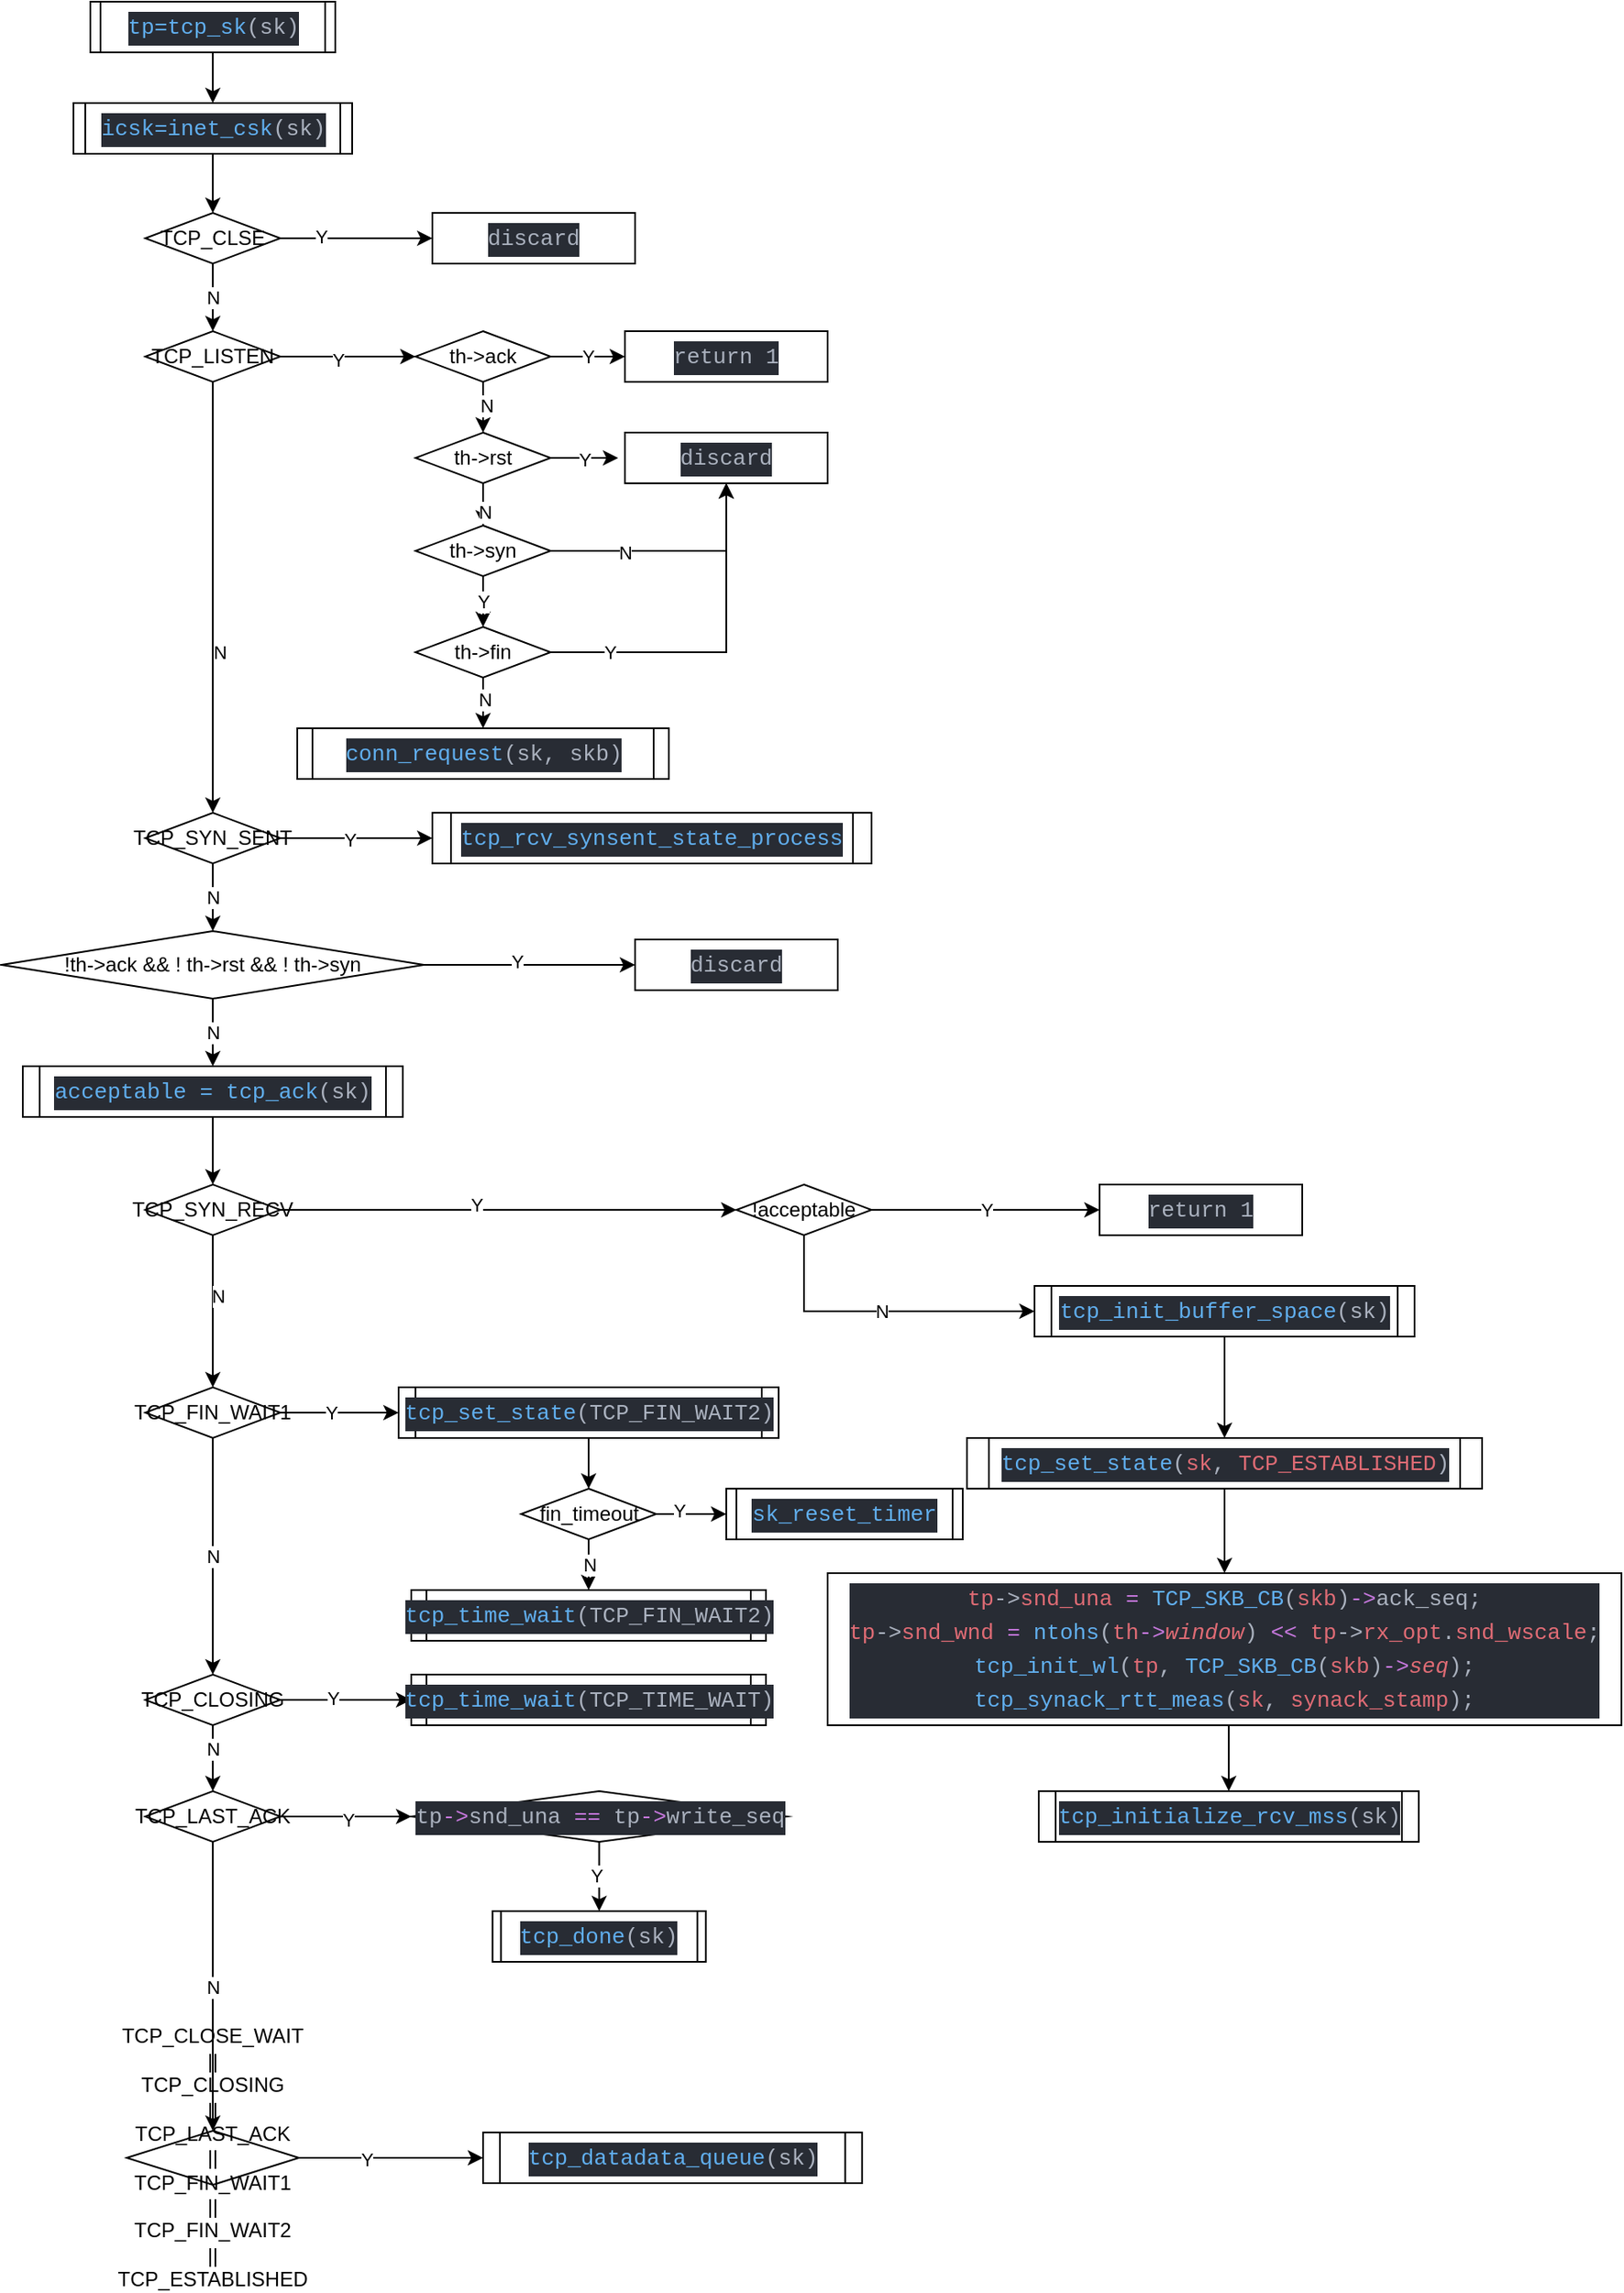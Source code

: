 <mxfile version="13.1.3">
    <diagram id="6hGFLwfOUW9BJ-s0fimq" name="Page-1">
        <mxGraphModel dx="1518" dy="785" grid="1" gridSize="10" guides="1" tooltips="1" connect="1" arrows="1" fold="1" page="1" pageScale="1" pageWidth="827" pageHeight="1169" math="0" shadow="0">
            <root>
                <mxCell id="0"/>
                <mxCell id="1" parent="0"/>
                <mxCell id="4" style="edgeStyle=orthogonalEdgeStyle;rounded=0;orthogonalLoop=1;jettySize=auto;html=1;exitX=1;exitY=0.5;exitDx=0;exitDy=0;entryX=0;entryY=0.5;entryDx=0;entryDy=0;" edge="1" parent="1" source="2" target="3">
                    <mxGeometry relative="1" as="geometry"/>
                </mxCell>
                <mxCell id="5" value="Y" style="edgeLabel;html=1;align=center;verticalAlign=middle;resizable=0;points=[];" vertex="1" connectable="0" parent="4">
                    <mxGeometry x="-0.467" y="1" relative="1" as="geometry">
                        <mxPoint as="offset"/>
                    </mxGeometry>
                </mxCell>
                <mxCell id="39" value="N" style="edgeStyle=orthogonalEdgeStyle;rounded=0;orthogonalLoop=1;jettySize=auto;html=1;exitX=0.5;exitY=1;exitDx=0;exitDy=0;" edge="1" parent="1" source="2" target="6">
                    <mxGeometry relative="1" as="geometry"/>
                </mxCell>
                <mxCell id="2" value="TCP_CLSE" style="rhombus;whiteSpace=wrap;html=1;" vertex="1" parent="1">
                    <mxGeometry x="70" y="185" width="80" height="30" as="geometry"/>
                </mxCell>
                <mxCell id="3" value="&lt;div style=&quot;color: rgb(171 , 178 , 191) ; background-color: rgb(40 , 44 , 52) ; font-family: &amp;#34;monaco&amp;#34; , &amp;#34;menlo&amp;#34; , &amp;#34;monaco&amp;#34; , &amp;#34;courier new&amp;#34; , monospace ; font-size: 13px ; line-height: 20px&quot;&gt;discard&lt;/div&gt;" style="rounded=0;whiteSpace=wrap;html=1;" vertex="1" parent="1">
                    <mxGeometry x="240" y="185" width="120" height="30" as="geometry"/>
                </mxCell>
                <mxCell id="8" style="edgeStyle=orthogonalEdgeStyle;rounded=0;orthogonalLoop=1;jettySize=auto;html=1;exitX=1;exitY=0.5;exitDx=0;exitDy=0;entryX=0;entryY=0.5;entryDx=0;entryDy=0;" edge="1" parent="1" source="6" target="7">
                    <mxGeometry relative="1" as="geometry"/>
                </mxCell>
                <mxCell id="40" value="Y" style="edgeLabel;html=1;align=center;verticalAlign=middle;resizable=0;points=[];" vertex="1" connectable="0" parent="8">
                    <mxGeometry x="-0.15" y="-2" relative="1" as="geometry">
                        <mxPoint as="offset"/>
                    </mxGeometry>
                </mxCell>
                <mxCell id="44" style="edgeStyle=orthogonalEdgeStyle;rounded=0;orthogonalLoop=1;jettySize=auto;html=1;exitX=0.5;exitY=1;exitDx=0;exitDy=0;" edge="1" parent="1" source="6" target="43">
                    <mxGeometry relative="1" as="geometry"/>
                </mxCell>
                <mxCell id="45" value="N" style="edgeLabel;html=1;align=center;verticalAlign=middle;resizable=0;points=[];" vertex="1" connectable="0" parent="44">
                    <mxGeometry x="0.251" y="4" relative="1" as="geometry">
                        <mxPoint as="offset"/>
                    </mxGeometry>
                </mxCell>
                <mxCell id="6" value="TCP_LISTEN" style="rhombus;whiteSpace=wrap;html=1;" vertex="1" parent="1">
                    <mxGeometry x="70" y="255" width="80" height="30" as="geometry"/>
                </mxCell>
                <mxCell id="11" style="edgeStyle=orthogonalEdgeStyle;rounded=0;orthogonalLoop=1;jettySize=auto;html=1;exitX=0.5;exitY=1;exitDx=0;exitDy=0;" edge="1" parent="1" source="7" target="9">
                    <mxGeometry relative="1" as="geometry"/>
                </mxCell>
                <mxCell id="12" value="N" style="edgeLabel;html=1;align=center;verticalAlign=middle;resizable=0;points=[];" vertex="1" connectable="0" parent="11">
                    <mxGeometry x="0.36" y="2" relative="1" as="geometry">
                        <mxPoint as="offset"/>
                    </mxGeometry>
                </mxCell>
                <mxCell id="20" value="Y" style="edgeStyle=orthogonalEdgeStyle;rounded=0;orthogonalLoop=1;jettySize=auto;html=1;exitX=1;exitY=0.5;exitDx=0;exitDy=0;entryX=0;entryY=0.5;entryDx=0;entryDy=0;" edge="1" parent="1" source="7" target="19">
                    <mxGeometry relative="1" as="geometry"/>
                </mxCell>
                <mxCell id="7" value="th-&amp;gt;ack" style="rhombus;whiteSpace=wrap;html=1;" vertex="1" parent="1">
                    <mxGeometry x="230" y="255" width="80" height="30" as="geometry"/>
                </mxCell>
                <mxCell id="14" style="edgeStyle=orthogonalEdgeStyle;rounded=0;orthogonalLoop=1;jettySize=auto;html=1;exitX=0.5;exitY=1;exitDx=0;exitDy=0;entryX=0.5;entryY=0;entryDx=0;entryDy=0;" edge="1" parent="1" source="9" target="16">
                    <mxGeometry relative="1" as="geometry">
                        <mxPoint x="270" y="375" as="targetPoint"/>
                    </mxGeometry>
                </mxCell>
                <mxCell id="15" value="N" style="edgeLabel;html=1;align=center;verticalAlign=middle;resizable=0;points=[];" vertex="1" connectable="0" parent="14">
                    <mxGeometry x="0.36" y="1" relative="1" as="geometry">
                        <mxPoint as="offset"/>
                    </mxGeometry>
                </mxCell>
                <mxCell id="22" value="Y" style="edgeStyle=orthogonalEdgeStyle;rounded=0;orthogonalLoop=1;jettySize=auto;html=1;exitX=1;exitY=0.5;exitDx=0;exitDy=0;" edge="1" parent="1" source="9">
                    <mxGeometry relative="1" as="geometry">
                        <mxPoint x="350" y="330" as="targetPoint"/>
                    </mxGeometry>
                </mxCell>
                <mxCell id="9" value="th-&amp;gt;rst" style="rhombus;whiteSpace=wrap;html=1;" vertex="1" parent="1">
                    <mxGeometry x="230" y="315" width="80" height="30" as="geometry"/>
                </mxCell>
                <mxCell id="23" value="" style="edgeStyle=orthogonalEdgeStyle;rounded=0;orthogonalLoop=1;jettySize=auto;html=1;exitX=1;exitY=0.5;exitDx=0;exitDy=0;" edge="1" parent="1" source="16" target="21">
                    <mxGeometry relative="1" as="geometry"/>
                </mxCell>
                <mxCell id="29" value="N" style="edgeLabel;html=1;align=center;verticalAlign=middle;resizable=0;points=[];" vertex="1" connectable="0" parent="23">
                    <mxGeometry x="-0.397" y="-1" relative="1" as="geometry">
                        <mxPoint as="offset"/>
                    </mxGeometry>
                </mxCell>
                <mxCell id="26" value="Y" style="edgeStyle=orthogonalEdgeStyle;rounded=0;orthogonalLoop=1;jettySize=auto;html=1;exitX=0.5;exitY=1;exitDx=0;exitDy=0;entryX=0.5;entryY=0;entryDx=0;entryDy=0;" edge="1" parent="1" source="16" target="24">
                    <mxGeometry relative="1" as="geometry"/>
                </mxCell>
                <mxCell id="16" value="th-&amp;gt;syn" style="rhombus;whiteSpace=wrap;html=1;" vertex="1" parent="1">
                    <mxGeometry x="230" y="370" width="80" height="30" as="geometry"/>
                </mxCell>
                <mxCell id="19" value="&lt;div style=&quot;color: rgb(171 , 178 , 191) ; background-color: rgb(40 , 44 , 52) ; font-family: &amp;#34;monaco&amp;#34; , &amp;#34;menlo&amp;#34; , &amp;#34;monaco&amp;#34; , &amp;#34;courier new&amp;#34; , monospace ; font-size: 13px ; line-height: 20px&quot;&gt;return 1&lt;/div&gt;" style="rounded=0;whiteSpace=wrap;html=1;" vertex="1" parent="1">
                    <mxGeometry x="354" y="255" width="120" height="30" as="geometry"/>
                </mxCell>
                <mxCell id="21" value="&lt;div style=&quot;color: rgb(171 , 178 , 191) ; background-color: rgb(40 , 44 , 52) ; font-family: &amp;#34;monaco&amp;#34; , &amp;#34;menlo&amp;#34; , &amp;#34;monaco&amp;#34; , &amp;#34;courier new&amp;#34; , monospace ; font-size: 13px ; line-height: 20px&quot;&gt;discard&lt;/div&gt;" style="rounded=0;whiteSpace=wrap;html=1;" vertex="1" parent="1">
                    <mxGeometry x="354" y="315" width="120" height="30" as="geometry"/>
                </mxCell>
                <mxCell id="27" style="edgeStyle=orthogonalEdgeStyle;rounded=0;orthogonalLoop=1;jettySize=auto;html=1;exitX=1;exitY=0.5;exitDx=0;exitDy=0;entryX=0.5;entryY=1;entryDx=0;entryDy=0;" edge="1" parent="1" source="24" target="21">
                    <mxGeometry relative="1" as="geometry">
                        <mxPoint x="410" y="365" as="targetPoint"/>
                    </mxGeometry>
                </mxCell>
                <mxCell id="28" value="Y" style="edgeLabel;html=1;align=center;verticalAlign=middle;resizable=0;points=[];" vertex="1" connectable="0" parent="27">
                    <mxGeometry x="-0.298" y="2" relative="1" as="geometry">
                        <mxPoint x="-37" y="2" as="offset"/>
                    </mxGeometry>
                </mxCell>
                <mxCell id="32" style="edgeStyle=orthogonalEdgeStyle;rounded=0;orthogonalLoop=1;jettySize=auto;html=1;exitX=0.5;exitY=1;exitDx=0;exitDy=0;entryX=0.5;entryY=0;entryDx=0;entryDy=0;" edge="1" parent="1" source="24" target="31">
                    <mxGeometry relative="1" as="geometry"/>
                </mxCell>
                <mxCell id="41" value="N" style="edgeLabel;html=1;align=center;verticalAlign=middle;resizable=0;points=[];" vertex="1" connectable="0" parent="32">
                    <mxGeometry x="-0.133" y="1" relative="1" as="geometry">
                        <mxPoint as="offset"/>
                    </mxGeometry>
                </mxCell>
                <mxCell id="24" value="th-&amp;gt;fin" style="rhombus;whiteSpace=wrap;html=1;" vertex="1" parent="1">
                    <mxGeometry x="230" y="430" width="80" height="30" as="geometry"/>
                </mxCell>
                <mxCell id="31" value="&lt;div style=&quot;color: rgb(171 , 178 , 191) ; background-color: rgb(40 , 44 , 52) ; font-family: &amp;#34;monaco&amp;#34; , &amp;#34;menlo&amp;#34; , &amp;#34;monaco&amp;#34; , &amp;#34;courier new&amp;#34; , monospace ; font-size: 13px ; line-height: 20px&quot;&gt;&lt;span style=&quot;color: #61afef&quot;&gt;conn_request&lt;/span&gt;(sk, skb)&lt;/div&gt;" style="shape=process;whiteSpace=wrap;html=1;backgroundOutline=1;size=0.043;" vertex="1" parent="1">
                    <mxGeometry x="160" y="490" width="220" height="30" as="geometry"/>
                </mxCell>
                <mxCell id="37" style="edgeStyle=orthogonalEdgeStyle;rounded=0;orthogonalLoop=1;jettySize=auto;html=1;exitX=0.5;exitY=1;exitDx=0;exitDy=0;entryX=0.5;entryY=0;entryDx=0;entryDy=0;" edge="1" parent="1" source="33" target="34">
                    <mxGeometry relative="1" as="geometry"/>
                </mxCell>
                <mxCell id="33" value="&lt;div style=&quot;color: rgb(171 , 178 , 191) ; background-color: rgb(40 , 44 , 52) ; font-family: &amp;#34;monaco&amp;#34; , &amp;#34;menlo&amp;#34; , &amp;#34;monaco&amp;#34; , &amp;#34;courier new&amp;#34; , monospace ; font-size: 13px ; line-height: 20px&quot;&gt;&lt;div style=&quot;font-family: &amp;#34;monaco&amp;#34; , &amp;#34;menlo&amp;#34; , &amp;#34;monaco&amp;#34; , &amp;#34;courier new&amp;#34; , monospace ; line-height: 20px&quot;&gt;&lt;span style=&quot;color: #61afef&quot;&gt;tp=tcp_sk&lt;/span&gt;(sk)&lt;/div&gt;&lt;/div&gt;" style="shape=process;whiteSpace=wrap;html=1;backgroundOutline=1;size=0.043;" vertex="1" parent="1">
                    <mxGeometry x="37.5" y="60" width="145" height="30" as="geometry"/>
                </mxCell>
                <mxCell id="38" style="edgeStyle=orthogonalEdgeStyle;rounded=0;orthogonalLoop=1;jettySize=auto;html=1;exitX=0.5;exitY=1;exitDx=0;exitDy=0;entryX=0.5;entryY=0;entryDx=0;entryDy=0;" edge="1" parent="1" source="34" target="2">
                    <mxGeometry relative="1" as="geometry"/>
                </mxCell>
                <mxCell id="34" value="&lt;div style=&quot;color: rgb(171 , 178 , 191) ; background-color: rgb(40 , 44 , 52) ; font-family: &amp;#34;monaco&amp;#34; , &amp;#34;menlo&amp;#34; , &amp;#34;monaco&amp;#34; , &amp;#34;courier new&amp;#34; , monospace ; font-size: 13px ; line-height: 20px&quot;&gt;&lt;div style=&quot;font-family: &amp;#34;monaco&amp;#34; , &amp;#34;menlo&amp;#34; , &amp;#34;monaco&amp;#34; , &amp;#34;courier new&amp;#34; , monospace ; line-height: 20px&quot;&gt;&lt;span style=&quot;color: #61afef&quot;&gt;icsk=inet_csk&lt;/span&gt;(sk)&lt;/div&gt;&lt;/div&gt;" style="shape=process;whiteSpace=wrap;html=1;backgroundOutline=1;size=0.043;" vertex="1" parent="1">
                    <mxGeometry x="27.5" y="120" width="165" height="30" as="geometry"/>
                </mxCell>
                <mxCell id="48" style="edgeStyle=orthogonalEdgeStyle;rounded=0;orthogonalLoop=1;jettySize=auto;html=1;exitX=1;exitY=0.5;exitDx=0;exitDy=0;entryX=0;entryY=0.5;entryDx=0;entryDy=0;" edge="1" parent="1" source="43" target="46">
                    <mxGeometry relative="1" as="geometry"/>
                </mxCell>
                <mxCell id="49" value="Y" style="edgeLabel;html=1;align=center;verticalAlign=middle;resizable=0;points=[];" vertex="1" connectable="0" parent="48">
                    <mxGeometry x="-0.1" y="-1" relative="1" as="geometry">
                        <mxPoint as="offset"/>
                    </mxGeometry>
                </mxCell>
                <mxCell id="51" value="N" style="edgeStyle=orthogonalEdgeStyle;rounded=0;orthogonalLoop=1;jettySize=auto;html=1;exitX=0.5;exitY=1;exitDx=0;exitDy=0;entryX=0.5;entryY=0;entryDx=0;entryDy=0;" edge="1" parent="1" source="43" target="50">
                    <mxGeometry relative="1" as="geometry"/>
                </mxCell>
                <mxCell id="43" value="TCP_SYN_SENT" style="rhombus;whiteSpace=wrap;html=1;" vertex="1" parent="1">
                    <mxGeometry x="70" y="540" width="80" height="30" as="geometry"/>
                </mxCell>
                <mxCell id="46" value="&lt;div style=&quot;background-color: rgb(40 , 44 , 52) ; font-family: &amp;#34;monaco&amp;#34; , &amp;#34;menlo&amp;#34; , &amp;#34;monaco&amp;#34; , &amp;#34;courier new&amp;#34; , monospace ; font-size: 13px ; line-height: 20px&quot;&gt;&lt;font color=&quot;#61afef&quot;&gt;tcp_rcv_synsent_state_process&lt;/font&gt;&lt;/div&gt;" style="shape=process;whiteSpace=wrap;html=1;backgroundOutline=1;size=0.043;" vertex="1" parent="1">
                    <mxGeometry x="240" y="540" width="260" height="30" as="geometry"/>
                </mxCell>
                <mxCell id="53" style="edgeStyle=orthogonalEdgeStyle;rounded=0;orthogonalLoop=1;jettySize=auto;html=1;exitX=1;exitY=0.5;exitDx=0;exitDy=0;entryX=0;entryY=0.5;entryDx=0;entryDy=0;" edge="1" parent="1" source="50" target="52">
                    <mxGeometry relative="1" as="geometry"/>
                </mxCell>
                <mxCell id="54" value="Y" style="edgeLabel;html=1;align=center;verticalAlign=middle;resizable=0;points=[];" vertex="1" connectable="0" parent="53">
                    <mxGeometry x="-0.126" y="2" relative="1" as="geometry">
                        <mxPoint as="offset"/>
                    </mxGeometry>
                </mxCell>
                <mxCell id="56" value="N" style="edgeStyle=orthogonalEdgeStyle;rounded=0;orthogonalLoop=1;jettySize=auto;html=1;exitX=0.5;exitY=1;exitDx=0;exitDy=0;" edge="1" parent="1" source="50" target="55">
                    <mxGeometry relative="1" as="geometry"/>
                </mxCell>
                <mxCell id="50" value="!th-&amp;gt;ack &amp;amp;&amp;amp; ! th-&amp;gt;rst &amp;amp;&amp;amp; ! th-&amp;gt;syn" style="rhombus;whiteSpace=wrap;html=1;" vertex="1" parent="1">
                    <mxGeometry x="-15" y="610" width="250" height="40" as="geometry"/>
                </mxCell>
                <mxCell id="52" value="&lt;div style=&quot;color: rgb(171 , 178 , 191) ; background-color: rgb(40 , 44 , 52) ; font-family: &amp;#34;monaco&amp;#34; , &amp;#34;menlo&amp;#34; , &amp;#34;monaco&amp;#34; , &amp;#34;courier new&amp;#34; , monospace ; font-size: 13px ; line-height: 20px&quot;&gt;discard&lt;/div&gt;" style="rounded=0;whiteSpace=wrap;html=1;" vertex="1" parent="1">
                    <mxGeometry x="360" y="615" width="120" height="30" as="geometry"/>
                </mxCell>
                <mxCell id="58" style="edgeStyle=orthogonalEdgeStyle;rounded=0;orthogonalLoop=1;jettySize=auto;html=1;exitX=0.5;exitY=1;exitDx=0;exitDy=0;entryX=0.5;entryY=0;entryDx=0;entryDy=0;" edge="1" parent="1" source="55" target="57">
                    <mxGeometry relative="1" as="geometry"/>
                </mxCell>
                <mxCell id="55" value="&lt;div style=&quot;background-color: rgb(40 , 44 , 52) ; font-family: &amp;#34;monaco&amp;#34; , &amp;#34;menlo&amp;#34; , &amp;#34;monaco&amp;#34; , &amp;#34;courier new&amp;#34; , monospace ; font-size: 13px ; line-height: 20px&quot;&gt;&lt;div style=&quot;font-family: &amp;#34;monaco&amp;#34; , &amp;#34;menlo&amp;#34; , &amp;#34;monaco&amp;#34; , &amp;#34;courier new&amp;#34; , monospace ; line-height: 20px&quot;&gt;&lt;font color=&quot;#61afef&quot;&gt;acceptable = tcp_ack&lt;/font&gt;&lt;font color=&quot;#abb2bf&quot;&gt;(sk)&lt;/font&gt;&lt;/div&gt;&lt;/div&gt;" style="shape=process;whiteSpace=wrap;html=1;backgroundOutline=1;size=0.043;" vertex="1" parent="1">
                    <mxGeometry x="-2.5" y="690" width="225" height="30" as="geometry"/>
                </mxCell>
                <mxCell id="60" style="edgeStyle=orthogonalEdgeStyle;rounded=0;orthogonalLoop=1;jettySize=auto;html=1;exitX=1;exitY=0.5;exitDx=0;exitDy=0;" edge="1" parent="1" source="57" target="59">
                    <mxGeometry relative="1" as="geometry"/>
                </mxCell>
                <mxCell id="61" value="Y" style="edgeLabel;html=1;align=center;verticalAlign=middle;resizable=0;points=[];" vertex="1" connectable="0" parent="60">
                    <mxGeometry x="-0.145" y="3" relative="1" as="geometry">
                        <mxPoint as="offset"/>
                    </mxGeometry>
                </mxCell>
                <mxCell id="76" style="edgeStyle=orthogonalEdgeStyle;rounded=0;orthogonalLoop=1;jettySize=auto;html=1;exitX=0.5;exitY=1;exitDx=0;exitDy=0;entryX=0.5;entryY=0;entryDx=0;entryDy=0;" edge="1" parent="1" source="57" target="75">
                    <mxGeometry relative="1" as="geometry"/>
                </mxCell>
                <mxCell id="77" value="N" style="edgeLabel;html=1;align=center;verticalAlign=middle;resizable=0;points=[];" vertex="1" connectable="0" parent="76">
                    <mxGeometry x="-0.2" y="3" relative="1" as="geometry">
                        <mxPoint as="offset"/>
                    </mxGeometry>
                </mxCell>
                <mxCell id="57" value="TCP_SYN_RECV" style="rhombus;whiteSpace=wrap;html=1;" vertex="1" parent="1">
                    <mxGeometry x="70" y="760" width="80" height="30" as="geometry"/>
                </mxCell>
                <mxCell id="63" value="Y" style="edgeStyle=orthogonalEdgeStyle;rounded=0;orthogonalLoop=1;jettySize=auto;html=1;exitX=1;exitY=0.5;exitDx=0;exitDy=0;entryX=0;entryY=0.5;entryDx=0;entryDy=0;" edge="1" parent="1" source="59" target="62">
                    <mxGeometry relative="1" as="geometry"/>
                </mxCell>
                <mxCell id="67" value="N" style="edgeStyle=orthogonalEdgeStyle;rounded=0;orthogonalLoop=1;jettySize=auto;html=1;exitX=0.5;exitY=1;exitDx=0;exitDy=0;entryX=0;entryY=0.5;entryDx=0;entryDy=0;" edge="1" parent="1" source="59" target="64">
                    <mxGeometry relative="1" as="geometry"/>
                </mxCell>
                <mxCell id="59" value="!acceptable" style="rhombus;whiteSpace=wrap;html=1;" vertex="1" parent="1">
                    <mxGeometry x="420" y="760" width="80" height="30" as="geometry"/>
                </mxCell>
                <mxCell id="62" value="&lt;div style=&quot;color: rgb(171 , 178 , 191) ; background-color: rgb(40 , 44 , 52) ; font-family: &amp;#34;monaco&amp;#34; , &amp;#34;menlo&amp;#34; , &amp;#34;monaco&amp;#34; , &amp;#34;courier new&amp;#34; , monospace ; font-size: 13px ; line-height: 20px&quot;&gt;return 1&lt;/div&gt;" style="rounded=0;whiteSpace=wrap;html=1;" vertex="1" parent="1">
                    <mxGeometry x="635" y="760" width="120" height="30" as="geometry"/>
                </mxCell>
                <mxCell id="70" style="edgeStyle=orthogonalEdgeStyle;rounded=0;orthogonalLoop=1;jettySize=auto;html=1;entryX=0.5;entryY=0;entryDx=0;entryDy=0;" edge="1" parent="1" source="64" target="69">
                    <mxGeometry relative="1" as="geometry"/>
                </mxCell>
                <mxCell id="64" value="&lt;div style=&quot;background-color: rgb(40 , 44 , 52) ; font-family: &amp;#34;monaco&amp;#34; , &amp;#34;menlo&amp;#34; , &amp;#34;monaco&amp;#34; , &amp;#34;courier new&amp;#34; , monospace ; font-size: 13px ; line-height: 20px&quot;&gt;&lt;div style=&quot;font-family: &amp;#34;monaco&amp;#34; , &amp;#34;menlo&amp;#34; , &amp;#34;monaco&amp;#34; , &amp;#34;courier new&amp;#34; , monospace ; line-height: 20px&quot;&gt;&lt;font color=&quot;#61afef&quot;&gt;tcp_init_buffer_space&lt;/font&gt;&lt;font color=&quot;#abb2bf&quot;&gt;(sk)&lt;/font&gt;&lt;/div&gt;&lt;/div&gt;" style="shape=process;whiteSpace=wrap;html=1;backgroundOutline=1;size=0.043;" vertex="1" parent="1">
                    <mxGeometry x="596.5" y="820" width="225" height="30" as="geometry"/>
                </mxCell>
                <mxCell id="72" style="edgeStyle=orthogonalEdgeStyle;rounded=0;orthogonalLoop=1;jettySize=auto;html=1;exitX=0.5;exitY=1;exitDx=0;exitDy=0;entryX=0.5;entryY=0;entryDx=0;entryDy=0;" edge="1" parent="1" source="69" target="71">
                    <mxGeometry relative="1" as="geometry"/>
                </mxCell>
                <mxCell id="69" value="&lt;div style=&quot;background-color: rgb(40 , 44 , 52) ; font-family: &amp;#34;monaco&amp;#34; , &amp;#34;menlo&amp;#34; , &amp;#34;monaco&amp;#34; , &amp;#34;courier new&amp;#34; , monospace ; font-size: 13px ; line-height: 20px&quot;&gt;&lt;div style=&quot;font-family: &amp;#34;monaco&amp;#34; , &amp;#34;menlo&amp;#34; , &amp;#34;monaco&amp;#34; , &amp;#34;courier new&amp;#34; , monospace ; line-height: 20px&quot;&gt;&lt;div style=&quot;color: rgb(171 , 178 , 191) ; font-family: &amp;#34;monaco&amp;#34; , &amp;#34;menlo&amp;#34; , &amp;#34;monaco&amp;#34; , &amp;#34;courier new&amp;#34; , monospace ; line-height: 20px&quot;&gt;&lt;span style=&quot;color: #61afef&quot;&gt;tcp_set_state&lt;/span&gt;(&lt;span style=&quot;color: #e06c75&quot;&gt;sk&lt;/span&gt;,&lt;span style=&quot;color: #e06c75&quot;&gt; TCP_ESTABLISHED&lt;/span&gt;)&lt;/div&gt;&lt;/div&gt;&lt;/div&gt;" style="shape=process;whiteSpace=wrap;html=1;backgroundOutline=1;size=0.043;" vertex="1" parent="1">
                    <mxGeometry x="556.5" y="910" width="305" height="30" as="geometry"/>
                </mxCell>
                <mxCell id="74" style="edgeStyle=orthogonalEdgeStyle;rounded=0;orthogonalLoop=1;jettySize=auto;html=1;exitX=0.5;exitY=1;exitDx=0;exitDy=0;entryX=0.5;entryY=0;entryDx=0;entryDy=0;" edge="1" parent="1" source="71" target="73">
                    <mxGeometry relative="1" as="geometry"/>
                </mxCell>
                <mxCell id="71" value="&lt;div style=&quot;color: rgb(171 , 178 , 191) ; background-color: rgb(40 , 44 , 52) ; font-family: &amp;#34;monaco&amp;#34; , &amp;#34;menlo&amp;#34; , &amp;#34;monaco&amp;#34; , &amp;#34;courier new&amp;#34; , monospace ; font-size: 13px ; line-height: 20px&quot;&gt;&lt;div&gt;&lt;span style=&quot;color: #e06c75&quot;&gt;tp&lt;/span&gt;-&amp;gt;&lt;span style=&quot;color: #e06c75&quot;&gt;snd_una&lt;/span&gt; &lt;span style=&quot;color: #c678dd&quot;&gt;=&lt;/span&gt; &lt;span style=&quot;color: #61afef&quot;&gt;TCP_SKB_CB&lt;/span&gt;(&lt;span style=&quot;color: #e06c75&quot;&gt;skb&lt;/span&gt;)&lt;span style=&quot;color: #c678dd&quot;&gt;-&amp;gt;&lt;/span&gt;ack_seq;&lt;/div&gt;&lt;div&gt;        &lt;span style=&quot;color: #e06c75&quot;&gt;tp&lt;/span&gt;-&amp;gt;&lt;span style=&quot;color: #e06c75&quot;&gt;snd_wnd&lt;/span&gt; &lt;span style=&quot;color: #c678dd&quot;&gt;=&lt;/span&gt; &lt;span style=&quot;color: #61afef&quot;&gt;ntohs&lt;/span&gt;(&lt;span style=&quot;color: #e06c75&quot;&gt;th&lt;/span&gt;&lt;span style=&quot;color: #c678dd&quot;&gt;-&amp;gt;&lt;/span&gt;&lt;span style=&quot;color: #e06c75 ; font-style: italic&quot;&gt;window&lt;/span&gt;) &lt;span style=&quot;color: #c678dd&quot;&gt;&amp;lt;&amp;lt;&lt;/span&gt; &lt;span style=&quot;color: #e06c75&quot;&gt;tp&lt;/span&gt;-&amp;gt;&lt;span style=&quot;color: #e06c75&quot;&gt;rx_opt&lt;/span&gt;.&lt;span style=&quot;color: #e06c75&quot;&gt;snd_wscale&lt;/span&gt;;&lt;/div&gt;&lt;div&gt;        &lt;span style=&quot;color: #61afef&quot;&gt;tcp_init_wl&lt;/span&gt;(&lt;span style=&quot;color: #e06c75&quot;&gt;tp&lt;/span&gt;,&lt;span style=&quot;color: #e06c75&quot;&gt; &lt;/span&gt;&lt;span style=&quot;color: #61afef&quot;&gt;TCP_SKB_CB&lt;/span&gt;(&lt;span style=&quot;color: #e06c75&quot;&gt;skb&lt;/span&gt;)&lt;span style=&quot;color: #c678dd&quot;&gt;-&amp;gt;&lt;/span&gt;&lt;span style=&quot;color: #e06c75 ; font-style: italic&quot;&gt;seq&lt;/span&gt;);&lt;/div&gt;&lt;div&gt;        &lt;span style=&quot;color: #61afef&quot;&gt;tcp_synack_rtt_meas&lt;/span&gt;(&lt;span style=&quot;color: #e06c75&quot;&gt;sk&lt;/span&gt;,&lt;span style=&quot;color: #e06c75&quot;&gt; synack_stamp&lt;/span&gt;);&lt;/div&gt;&lt;/div&gt;" style="rounded=0;whiteSpace=wrap;html=1;" vertex="1" parent="1">
                    <mxGeometry x="474" y="990" width="470" height="90" as="geometry"/>
                </mxCell>
                <mxCell id="73" value="&lt;div style=&quot;background-color: rgb(40 , 44 , 52) ; font-family: &amp;#34;monaco&amp;#34; , &amp;#34;menlo&amp;#34; , &amp;#34;monaco&amp;#34; , &amp;#34;courier new&amp;#34; , monospace ; font-size: 13px ; line-height: 20px&quot;&gt;&lt;div style=&quot;font-family: &amp;#34;monaco&amp;#34; , &amp;#34;menlo&amp;#34; , &amp;#34;monaco&amp;#34; , &amp;#34;courier new&amp;#34; , monospace ; line-height: 20px&quot;&gt;&lt;span style=&quot;color: rgb(97 , 175 , 239) ; font-family: &amp;#34;monaco&amp;#34; , &amp;#34;menlo&amp;#34; , &amp;#34;monaco&amp;#34; , &amp;#34;courier new&amp;#34; , monospace&quot;&gt;tcp_initialize_rcv_mss&lt;/span&gt;&lt;font color=&quot;#abb2bf&quot;&gt;(sk)&lt;/font&gt;&lt;/div&gt;&lt;/div&gt;" style="shape=process;whiteSpace=wrap;html=1;backgroundOutline=1;size=0.043;" vertex="1" parent="1">
                    <mxGeometry x="599" y="1119" width="225" height="30" as="geometry"/>
                </mxCell>
                <mxCell id="79" style="edgeStyle=orthogonalEdgeStyle;rounded=0;orthogonalLoop=1;jettySize=auto;html=1;exitX=1;exitY=0.5;exitDx=0;exitDy=0;entryX=0;entryY=0.5;entryDx=0;entryDy=0;" edge="1" parent="1" source="75" target="78">
                    <mxGeometry relative="1" as="geometry"/>
                </mxCell>
                <mxCell id="80" value="Y" style="edgeLabel;html=1;align=center;verticalAlign=middle;resizable=0;points=[];" vertex="1" connectable="0" parent="79">
                    <mxGeometry x="-0.143" relative="1" as="geometry">
                        <mxPoint as="offset"/>
                    </mxGeometry>
                </mxCell>
                <mxCell id="93" value="N" style="edgeStyle=orthogonalEdgeStyle;rounded=0;orthogonalLoop=1;jettySize=auto;html=1;exitX=0.5;exitY=1;exitDx=0;exitDy=0;entryX=0.5;entryY=0;entryDx=0;entryDy=0;" edge="1" parent="1" source="75" target="92">
                    <mxGeometry relative="1" as="geometry"/>
                </mxCell>
                <mxCell id="75" value="TCP_FIN_WAIT1" style="rhombus;whiteSpace=wrap;html=1;" vertex="1" parent="1">
                    <mxGeometry x="70" y="880" width="80" height="30" as="geometry"/>
                </mxCell>
                <mxCell id="84" style="edgeStyle=orthogonalEdgeStyle;rounded=0;orthogonalLoop=1;jettySize=auto;html=1;exitX=0.5;exitY=1;exitDx=0;exitDy=0;entryX=0.5;entryY=0;entryDx=0;entryDy=0;" edge="1" parent="1" source="78" target="83">
                    <mxGeometry relative="1" as="geometry"/>
                </mxCell>
                <mxCell id="78" value="&lt;div style=&quot;background-color: rgb(40 , 44 , 52) ; font-family: &amp;#34;monaco&amp;#34; , &amp;#34;menlo&amp;#34; , &amp;#34;monaco&amp;#34; , &amp;#34;courier new&amp;#34; , monospace ; font-size: 13px ; line-height: 20px&quot;&gt;&lt;div style=&quot;font-family: &amp;#34;monaco&amp;#34; , &amp;#34;menlo&amp;#34; , &amp;#34;monaco&amp;#34; , &amp;#34;courier new&amp;#34; , monospace ; line-height: 20px&quot;&gt;&lt;font color=&quot;#61afef&quot;&gt;tcp_set_state&lt;/font&gt;&lt;font color=&quot;#abb2bf&quot;&gt;(TCP_FIN_WAIT2)&lt;/font&gt;&lt;/div&gt;&lt;/div&gt;" style="shape=process;whiteSpace=wrap;html=1;backgroundOutline=1;size=0.043;" vertex="1" parent="1">
                    <mxGeometry x="220" y="880" width="225" height="30" as="geometry"/>
                </mxCell>
                <mxCell id="88" style="edgeStyle=orthogonalEdgeStyle;rounded=0;orthogonalLoop=1;jettySize=auto;html=1;exitX=1;exitY=0.5;exitDx=0;exitDy=0;entryX=0;entryY=0.5;entryDx=0;entryDy=0;" edge="1" parent="1" source="83" target="87">
                    <mxGeometry relative="1" as="geometry"/>
                </mxCell>
                <mxCell id="89" value="Y" style="edgeLabel;html=1;align=center;verticalAlign=middle;resizable=0;points=[];" vertex="1" connectable="0" parent="88">
                    <mxGeometry x="-0.398" y="2" relative="1" as="geometry">
                        <mxPoint x="1" as="offset"/>
                    </mxGeometry>
                </mxCell>
                <mxCell id="91" value="N" style="edgeStyle=orthogonalEdgeStyle;rounded=0;orthogonalLoop=1;jettySize=auto;html=1;exitX=0.5;exitY=1;exitDx=0;exitDy=0;" edge="1" parent="1" source="83" target="90">
                    <mxGeometry relative="1" as="geometry"/>
                </mxCell>
                <mxCell id="83" value="fin_timeout" style="rhombus;whiteSpace=wrap;html=1;" vertex="1" parent="1">
                    <mxGeometry x="292.5" y="940" width="80" height="30" as="geometry"/>
                </mxCell>
                <mxCell id="87" value="&lt;div style=&quot;background-color: rgb(40 , 44 , 52) ; font-family: &amp;#34;monaco&amp;#34; , &amp;#34;menlo&amp;#34; , &amp;#34;monaco&amp;#34; , &amp;#34;courier new&amp;#34; , monospace ; font-size: 13px ; line-height: 20px&quot;&gt;&lt;div style=&quot;font-family: &amp;#34;monaco&amp;#34; , &amp;#34;menlo&amp;#34; , &amp;#34;monaco&amp;#34; , &amp;#34;courier new&amp;#34; , monospace ; line-height: 20px&quot;&gt;&lt;span style=&quot;color: rgb(97 , 175 , 239) ; text-align: left&quot;&gt;sk_reset_timer&lt;/span&gt;&lt;br&gt;&lt;/div&gt;&lt;/div&gt;" style="shape=process;whiteSpace=wrap;html=1;backgroundOutline=1;size=0.043;" vertex="1" parent="1">
                    <mxGeometry x="414" y="940" width="140" height="30" as="geometry"/>
                </mxCell>
                <mxCell id="90" value="&lt;div style=&quot;background-color: rgb(40 , 44 , 52) ; font-family: &amp;#34;monaco&amp;#34; , &amp;#34;menlo&amp;#34; , &amp;#34;monaco&amp;#34; , &amp;#34;courier new&amp;#34; , monospace ; font-size: 13px ; line-height: 20px&quot;&gt;&lt;div style=&quot;font-family: &amp;#34;monaco&amp;#34; , &amp;#34;menlo&amp;#34; , &amp;#34;monaco&amp;#34; , &amp;#34;courier new&amp;#34; , monospace ; line-height: 20px&quot;&gt;&lt;span style=&quot;color: rgb(97 , 175 , 239) ; text-align: left&quot;&gt;tcp_time_wait&lt;/span&gt;&lt;span style=&quot;color: rgb(171 , 178 , 191)&quot;&gt;(TCP_FIN_WAIT2)&lt;/span&gt;&lt;br&gt;&lt;/div&gt;&lt;/div&gt;" style="shape=process;whiteSpace=wrap;html=1;backgroundOutline=1;size=0.043;" vertex="1" parent="1">
                    <mxGeometry x="227.5" y="1000" width="210" height="30" as="geometry"/>
                </mxCell>
                <mxCell id="95" style="edgeStyle=orthogonalEdgeStyle;rounded=0;orthogonalLoop=1;jettySize=auto;html=1;exitX=1;exitY=0.5;exitDx=0;exitDy=0;entryX=0;entryY=0.5;entryDx=0;entryDy=0;" edge="1" parent="1" source="92" target="94">
                    <mxGeometry relative="1" as="geometry"/>
                </mxCell>
                <mxCell id="96" value="Y" style="edgeLabel;html=1;align=center;verticalAlign=middle;resizable=0;points=[];" vertex="1" connectable="0" parent="95">
                    <mxGeometry x="-0.2" y="1" relative="1" as="geometry">
                        <mxPoint as="offset"/>
                    </mxGeometry>
                </mxCell>
                <mxCell id="98" style="edgeStyle=orthogonalEdgeStyle;rounded=0;orthogonalLoop=1;jettySize=auto;html=1;exitX=0.5;exitY=1;exitDx=0;exitDy=0;" edge="1" parent="1" source="92" target="97">
                    <mxGeometry relative="1" as="geometry"/>
                </mxCell>
                <mxCell id="99" value="N" style="edgeLabel;html=1;align=center;verticalAlign=middle;resizable=0;points=[];" vertex="1" connectable="0" parent="98">
                    <mxGeometry x="0.024" y="5" relative="1" as="geometry">
                        <mxPoint x="-5" y="-5" as="offset"/>
                    </mxGeometry>
                </mxCell>
                <mxCell id="92" value="TCP_CLOSING" style="rhombus;whiteSpace=wrap;html=1;" vertex="1" parent="1">
                    <mxGeometry x="70" y="1050" width="80" height="30" as="geometry"/>
                </mxCell>
                <mxCell id="94" value="&lt;div style=&quot;background-color: rgb(40 , 44 , 52) ; font-family: &amp;#34;monaco&amp;#34; , &amp;#34;menlo&amp;#34; , &amp;#34;monaco&amp;#34; , &amp;#34;courier new&amp;#34; , monospace ; font-size: 13px ; line-height: 20px&quot;&gt;&lt;div style=&quot;font-family: &amp;#34;monaco&amp;#34; , &amp;#34;menlo&amp;#34; , &amp;#34;monaco&amp;#34; , &amp;#34;courier new&amp;#34; , monospace ; line-height: 20px&quot;&gt;&lt;span style=&quot;color: rgb(97 , 175 , 239) ; text-align: left&quot;&gt;tcp_time_wait&lt;/span&gt;&lt;span style=&quot;color: rgb(171 , 178 , 191)&quot;&gt;(TCP_TIME_WAIT)&lt;/span&gt;&lt;br&gt;&lt;/div&gt;&lt;/div&gt;" style="shape=process;whiteSpace=wrap;html=1;backgroundOutline=1;size=0.043;" vertex="1" parent="1">
                    <mxGeometry x="227.5" y="1050" width="210" height="30" as="geometry"/>
                </mxCell>
                <mxCell id="101" style="edgeStyle=orthogonalEdgeStyle;rounded=0;orthogonalLoop=1;jettySize=auto;html=1;exitX=1;exitY=0.5;exitDx=0;exitDy=0;entryX=0;entryY=0.5;entryDx=0;entryDy=0;" edge="1" parent="1" source="97" target="100">
                    <mxGeometry relative="1" as="geometry"/>
                </mxCell>
                <mxCell id="102" value="Y" style="edgeLabel;html=1;align=center;verticalAlign=middle;resizable=0;points=[];" vertex="1" connectable="0" parent="101">
                    <mxGeometry x="0.032" y="-2" relative="1" as="geometry">
                        <mxPoint as="offset"/>
                    </mxGeometry>
                </mxCell>
                <mxCell id="111" value="N" style="edgeStyle=orthogonalEdgeStyle;rounded=0;orthogonalLoop=1;jettySize=auto;html=1;exitX=0.5;exitY=1;exitDx=0;exitDy=0;entryX=0.5;entryY=0;entryDx=0;entryDy=0;" edge="1" parent="1" source="97" target="106">
                    <mxGeometry relative="1" as="geometry"/>
                </mxCell>
                <mxCell id="97" value="TCP_LAST_ACK" style="rhombus;whiteSpace=wrap;html=1;" vertex="1" parent="1">
                    <mxGeometry x="70" y="1119" width="80" height="30" as="geometry"/>
                </mxCell>
                <mxCell id="104" style="edgeStyle=orthogonalEdgeStyle;rounded=0;orthogonalLoop=1;jettySize=auto;html=1;exitX=0.5;exitY=1;exitDx=0;exitDy=0;entryX=0.5;entryY=0;entryDx=0;entryDy=0;" edge="1" parent="1" source="100" target="103">
                    <mxGeometry relative="1" as="geometry"/>
                </mxCell>
                <mxCell id="105" value="Y" style="edgeLabel;html=1;align=center;verticalAlign=middle;resizable=0;points=[];" vertex="1" connectable="0" parent="104">
                    <mxGeometry x="-0.032" y="-2" relative="1" as="geometry">
                        <mxPoint as="offset"/>
                    </mxGeometry>
                </mxCell>
                <mxCell id="100" value="&lt;div style=&quot;color: rgb(171 , 178 , 191) ; background-color: rgb(40 , 44 , 52) ; font-family: &amp;#34;monaco&amp;#34; , &amp;#34;menlo&amp;#34; , &amp;#34;monaco&amp;#34; , &amp;#34;courier new&amp;#34; , monospace ; font-size: 13px ; line-height: 20px&quot;&gt;tp&lt;span style=&quot;color: #c678dd&quot;&gt;-&amp;gt;&lt;/span&gt;snd_una &lt;span style=&quot;color: #c678dd&quot;&gt;==&lt;/span&gt; tp&lt;span style=&quot;color: #c678dd&quot;&gt;-&amp;gt;&lt;/span&gt;write_seq&lt;/div&gt;" style="rhombus;whiteSpace=wrap;html=1;" vertex="1" parent="1">
                    <mxGeometry x="227.5" y="1119" width="222.5" height="30" as="geometry"/>
                </mxCell>
                <mxCell id="103" value="&lt;div style=&quot;background-color: rgb(40 , 44 , 52) ; font-family: &amp;#34;monaco&amp;#34; , &amp;#34;menlo&amp;#34; , &amp;#34;monaco&amp;#34; , &amp;#34;courier new&amp;#34; , monospace ; font-size: 13px ; line-height: 20px&quot;&gt;&lt;div style=&quot;text-align: left ; font-family: &amp;#34;monaco&amp;#34; , &amp;#34;menlo&amp;#34; , &amp;#34;monaco&amp;#34; , &amp;#34;courier new&amp;#34; , monospace ; line-height: 20px&quot;&gt;&lt;font color=&quot;#61afef&quot;&gt;tcp_done&lt;/font&gt;&lt;span style=&quot;color: rgb(171 , 178 , 191)&quot;&gt;(sk)&lt;/span&gt;&lt;br&gt;&lt;/div&gt;&lt;/div&gt;" style="shape=process;whiteSpace=wrap;html=1;backgroundOutline=1;size=0.043;" vertex="1" parent="1">
                    <mxGeometry x="275.63" y="1190" width="126.25" height="30" as="geometry"/>
                </mxCell>
                <mxCell id="109" style="edgeStyle=orthogonalEdgeStyle;rounded=0;orthogonalLoop=1;jettySize=auto;html=1;exitX=1;exitY=0.5;exitDx=0;exitDy=0;" edge="1" parent="1" source="106" target="108">
                    <mxGeometry relative="1" as="geometry"/>
                </mxCell>
                <mxCell id="110" value="Y" style="edgeLabel;html=1;align=center;verticalAlign=middle;resizable=0;points=[];" vertex="1" connectable="0" parent="109">
                    <mxGeometry x="-0.267" y="-1" relative="1" as="geometry">
                        <mxPoint as="offset"/>
                    </mxGeometry>
                </mxCell>
                <mxCell id="106" value="TCP_CLOSE_WAIT ||&lt;br&gt;TCP_CLOSING&lt;br&gt;||&lt;br&gt;TCP_LAST_ACK&lt;br&gt;||&lt;br&gt;TCP_FIN_WAIT1&lt;br&gt;||&lt;br&gt;TCP_FIN_WAIT2&lt;br&gt;||&lt;br&gt;TCP_ESTABLISHED" style="rhombus;whiteSpace=wrap;html=1;" vertex="1" parent="1">
                    <mxGeometry x="59" y="1320" width="102" height="32" as="geometry"/>
                </mxCell>
                <mxCell id="108" value="&lt;div style=&quot;background-color: rgb(40 , 44 , 52) ; font-family: &amp;#34;monaco&amp;#34; , &amp;#34;menlo&amp;#34; , &amp;#34;monaco&amp;#34; , &amp;#34;courier new&amp;#34; , monospace ; font-size: 13px ; line-height: 20px&quot;&gt;&lt;div style=&quot;text-align: left ; font-family: &amp;#34;monaco&amp;#34; , &amp;#34;menlo&amp;#34; , &amp;#34;monaco&amp;#34; , &amp;#34;courier new&amp;#34; , monospace ; line-height: 20px&quot;&gt;&lt;font color=&quot;#61afef&quot;&gt;tcp_datadata_queue&lt;/font&gt;&lt;span style=&quot;color: rgb(171 , 178 , 191)&quot;&gt;(sk)&lt;/span&gt;&lt;br&gt;&lt;/div&gt;&lt;/div&gt;" style="shape=process;whiteSpace=wrap;html=1;backgroundOutline=1;size=0.043;" vertex="1" parent="1">
                    <mxGeometry x="270" y="1321" width="224.38" height="30" as="geometry"/>
                </mxCell>
            </root>
        </mxGraphModel>
    </diagram>
</mxfile>